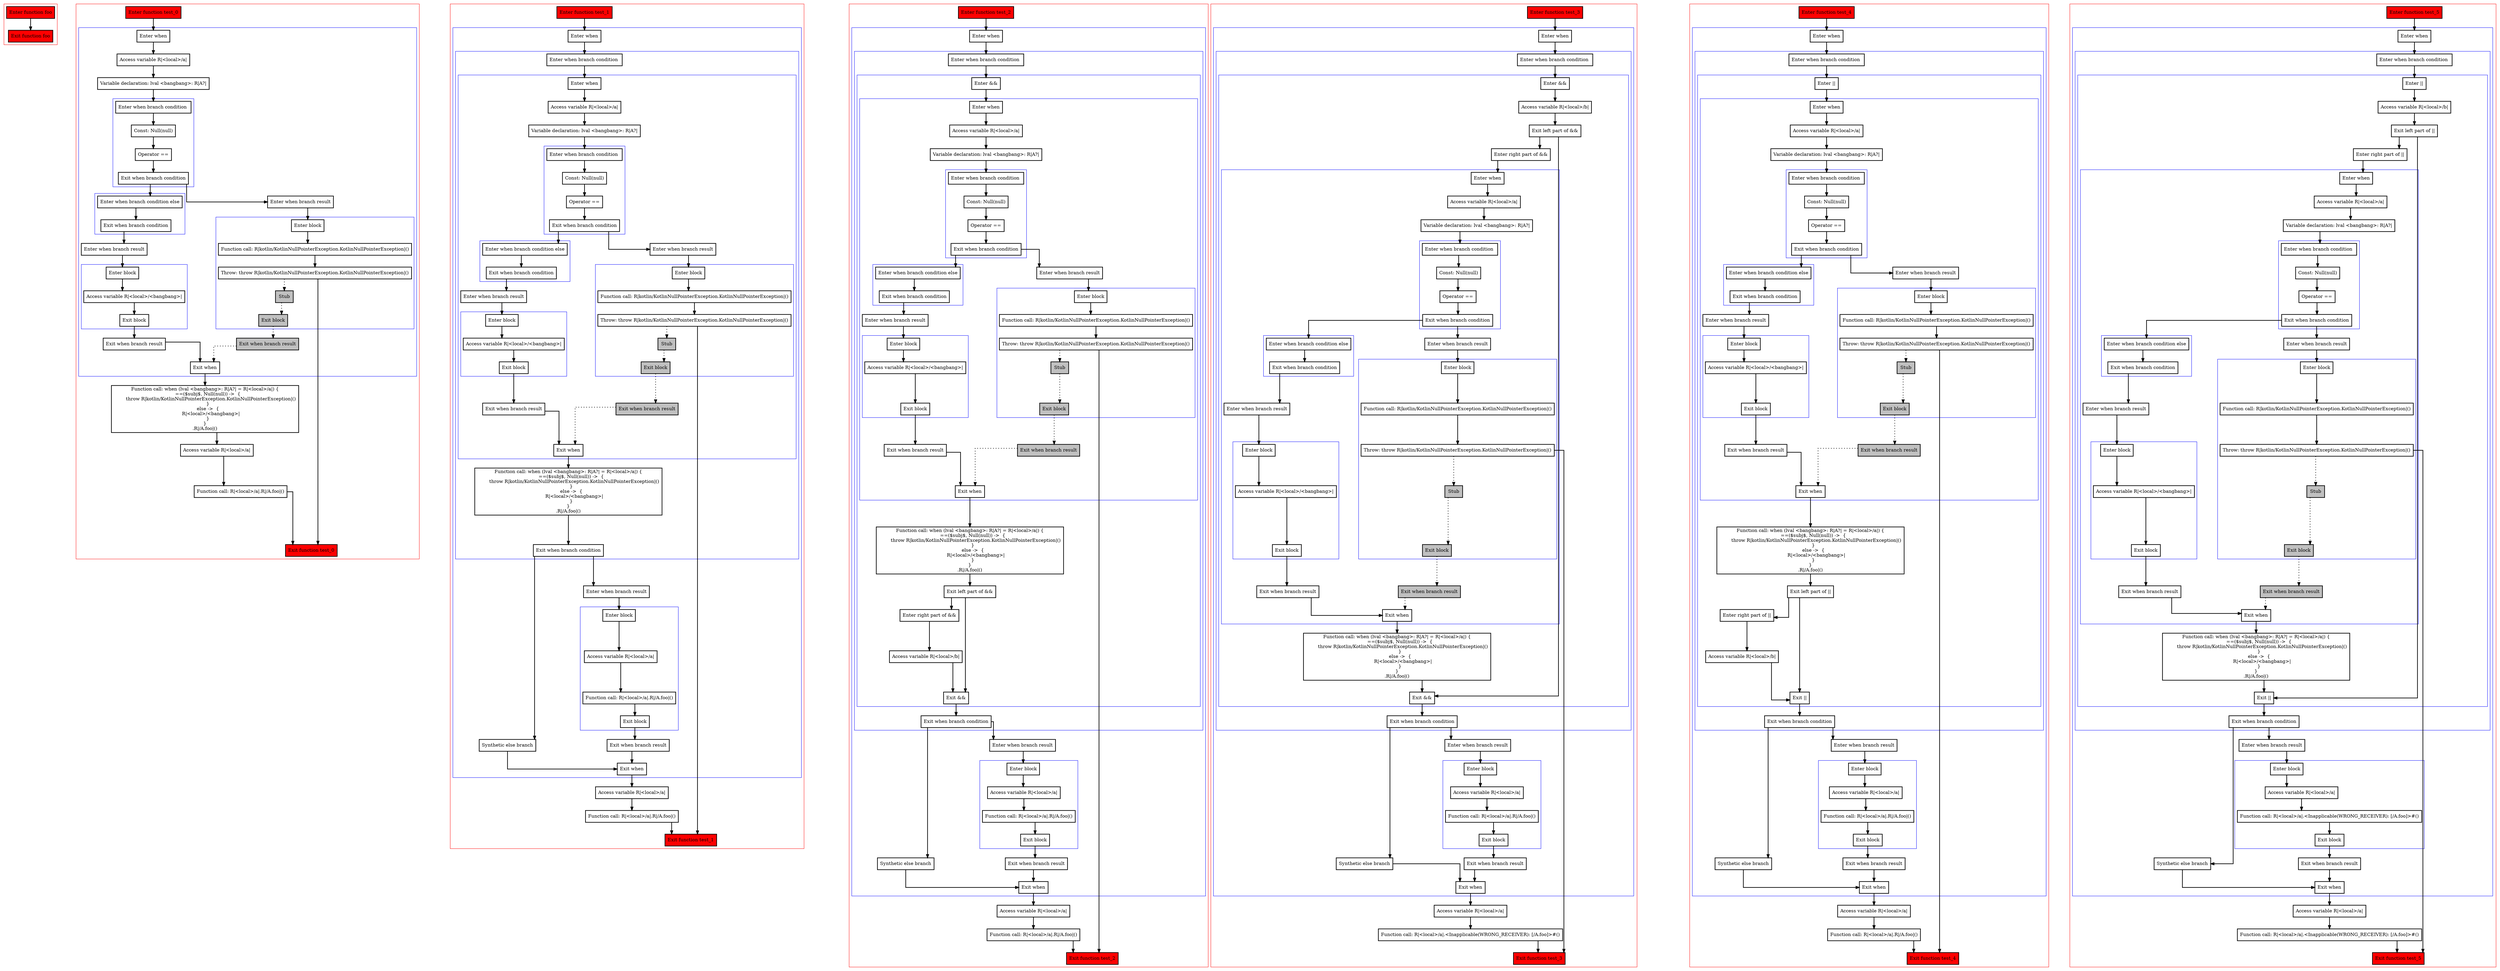 digraph bangbang_kt {
  graph [splines=ortho nodesep=3]
  node [shape=box penwidth=2]
  edge [penwidth=2]

  subgraph cluster_0 {
    color=red
    0 [label="Enter function foo" style="filled" fillcolor=red];
    1 [label="Exit function foo" style="filled" fillcolor=red];
  }

  0 -> {1};

  subgraph cluster_1 {
    color=red
    2 [label="Enter function test_0" style="filled" fillcolor=red];
    subgraph cluster_2 {
      color=blue
      3 [label="Enter when"];
      4 [label="Access variable R|<local>/a|"];
      5 [label="Variable declaration: lval <bangbang>: R|A?|"];
      subgraph cluster_3 {
        color=blue
        6 [label="Enter when branch condition "];
        7 [label="Const: Null(null)"];
        8 [label="Operator =="];
        9 [label="Exit when branch condition"];
      }
      subgraph cluster_4 {
        color=blue
        10 [label="Enter when branch condition else"];
        11 [label="Exit when branch condition"];
      }
      12 [label="Enter when branch result"];
      subgraph cluster_5 {
        color=blue
        13 [label="Enter block"];
        14 [label="Access variable R|<local>/<bangbang>|"];
        15 [label="Exit block"];
      }
      16 [label="Exit when branch result"];
      17 [label="Enter when branch result"];
      subgraph cluster_6 {
        color=blue
        18 [label="Enter block"];
        19 [label="Function call: R|kotlin/KotlinNullPointerException.KotlinNullPointerException|()"];
        20 [label="Throw: throw R|kotlin/KotlinNullPointerException.KotlinNullPointerException|()"];
        21 [label="Stub" style="filled" fillcolor=gray];
        22 [label="Exit block" style="filled" fillcolor=gray];
      }
      23 [label="Exit when branch result" style="filled" fillcolor=gray];
      24 [label="Exit when"];
    }
    25 [label="Function call: when (lval <bangbang>: R|A?| = R|<local>/a|) {
    ==($subj$, Null(null)) ->  {
        throw R|kotlin/KotlinNullPointerException.KotlinNullPointerException|()
    }
    else ->  {
        R|<local>/<bangbang>|
    }
}
.R|/A.foo|()"];
    26 [label="Access variable R|<local>/a|"];
    27 [label="Function call: R|<local>/a|.R|/A.foo|()"];
    28 [label="Exit function test_0" style="filled" fillcolor=red];
  }

  2 -> {3};
  3 -> {4};
  4 -> {5};
  5 -> {6};
  6 -> {7};
  7 -> {8};
  8 -> {9};
  9 -> {17 10};
  10 -> {11};
  11 -> {12};
  12 -> {13};
  13 -> {14};
  14 -> {15};
  15 -> {16};
  16 -> {24};
  17 -> {18};
  18 -> {19};
  19 -> {20};
  20 -> {28};
  20 -> {21} [style=dotted];
  21 -> {22} [style=dotted];
  22 -> {23} [style=dotted];
  23 -> {24} [style=dotted];
  24 -> {25};
  25 -> {26};
  26 -> {27};
  27 -> {28};

  subgraph cluster_7 {
    color=red
    29 [label="Enter function test_1" style="filled" fillcolor=red];
    subgraph cluster_8 {
      color=blue
      30 [label="Enter when"];
      subgraph cluster_9 {
        color=blue
        31 [label="Enter when branch condition "];
        subgraph cluster_10 {
          color=blue
          32 [label="Enter when"];
          33 [label="Access variable R|<local>/a|"];
          34 [label="Variable declaration: lval <bangbang>: R|A?|"];
          subgraph cluster_11 {
            color=blue
            35 [label="Enter when branch condition "];
            36 [label="Const: Null(null)"];
            37 [label="Operator =="];
            38 [label="Exit when branch condition"];
          }
          subgraph cluster_12 {
            color=blue
            39 [label="Enter when branch condition else"];
            40 [label="Exit when branch condition"];
          }
          41 [label="Enter when branch result"];
          subgraph cluster_13 {
            color=blue
            42 [label="Enter block"];
            43 [label="Access variable R|<local>/<bangbang>|"];
            44 [label="Exit block"];
          }
          45 [label="Exit when branch result"];
          46 [label="Enter when branch result"];
          subgraph cluster_14 {
            color=blue
            47 [label="Enter block"];
            48 [label="Function call: R|kotlin/KotlinNullPointerException.KotlinNullPointerException|()"];
            49 [label="Throw: throw R|kotlin/KotlinNullPointerException.KotlinNullPointerException|()"];
            50 [label="Stub" style="filled" fillcolor=gray];
            51 [label="Exit block" style="filled" fillcolor=gray];
          }
          52 [label="Exit when branch result" style="filled" fillcolor=gray];
          53 [label="Exit when"];
        }
        54 [label="Function call: when (lval <bangbang>: R|A?| = R|<local>/a|) {
    ==($subj$, Null(null)) ->  {
        throw R|kotlin/KotlinNullPointerException.KotlinNullPointerException|()
    }
    else ->  {
        R|<local>/<bangbang>|
    }
}
.R|/A.foo|()"];
        55 [label="Exit when branch condition"];
      }
      56 [label="Synthetic else branch"];
      57 [label="Enter when branch result"];
      subgraph cluster_15 {
        color=blue
        58 [label="Enter block"];
        59 [label="Access variable R|<local>/a|"];
        60 [label="Function call: R|<local>/a|.R|/A.foo|()"];
        61 [label="Exit block"];
      }
      62 [label="Exit when branch result"];
      63 [label="Exit when"];
    }
    64 [label="Access variable R|<local>/a|"];
    65 [label="Function call: R|<local>/a|.R|/A.foo|()"];
    66 [label="Exit function test_1" style="filled" fillcolor=red];
  }

  29 -> {30};
  30 -> {31};
  31 -> {32};
  32 -> {33};
  33 -> {34};
  34 -> {35};
  35 -> {36};
  36 -> {37};
  37 -> {38};
  38 -> {46 39};
  39 -> {40};
  40 -> {41};
  41 -> {42};
  42 -> {43};
  43 -> {44};
  44 -> {45};
  45 -> {53};
  46 -> {47};
  47 -> {48};
  48 -> {49};
  49 -> {66};
  49 -> {50} [style=dotted];
  50 -> {51} [style=dotted];
  51 -> {52} [style=dotted];
  52 -> {53} [style=dotted];
  53 -> {54};
  54 -> {55};
  55 -> {57 56};
  56 -> {63};
  57 -> {58};
  58 -> {59};
  59 -> {60};
  60 -> {61};
  61 -> {62};
  62 -> {63};
  63 -> {64};
  64 -> {65};
  65 -> {66};

  subgraph cluster_16 {
    color=red
    67 [label="Enter function test_2" style="filled" fillcolor=red];
    subgraph cluster_17 {
      color=blue
      68 [label="Enter when"];
      subgraph cluster_18 {
        color=blue
        69 [label="Enter when branch condition "];
        subgraph cluster_19 {
          color=blue
          70 [label="Enter &&"];
          subgraph cluster_20 {
            color=blue
            71 [label="Enter when"];
            72 [label="Access variable R|<local>/a|"];
            73 [label="Variable declaration: lval <bangbang>: R|A?|"];
            subgraph cluster_21 {
              color=blue
              74 [label="Enter when branch condition "];
              75 [label="Const: Null(null)"];
              76 [label="Operator =="];
              77 [label="Exit when branch condition"];
            }
            subgraph cluster_22 {
              color=blue
              78 [label="Enter when branch condition else"];
              79 [label="Exit when branch condition"];
            }
            80 [label="Enter when branch result"];
            subgraph cluster_23 {
              color=blue
              81 [label="Enter block"];
              82 [label="Access variable R|<local>/<bangbang>|"];
              83 [label="Exit block"];
            }
            84 [label="Exit when branch result"];
            85 [label="Enter when branch result"];
            subgraph cluster_24 {
              color=blue
              86 [label="Enter block"];
              87 [label="Function call: R|kotlin/KotlinNullPointerException.KotlinNullPointerException|()"];
              88 [label="Throw: throw R|kotlin/KotlinNullPointerException.KotlinNullPointerException|()"];
              89 [label="Stub" style="filled" fillcolor=gray];
              90 [label="Exit block" style="filled" fillcolor=gray];
            }
            91 [label="Exit when branch result" style="filled" fillcolor=gray];
            92 [label="Exit when"];
          }
          93 [label="Function call: when (lval <bangbang>: R|A?| = R|<local>/a|) {
    ==($subj$, Null(null)) ->  {
        throw R|kotlin/KotlinNullPointerException.KotlinNullPointerException|()
    }
    else ->  {
        R|<local>/<bangbang>|
    }
}
.R|/A.foo|()"];
          94 [label="Exit left part of &&"];
          95 [label="Enter right part of &&"];
          96 [label="Access variable R|<local>/b|"];
          97 [label="Exit &&"];
        }
        98 [label="Exit when branch condition"];
      }
      99 [label="Synthetic else branch"];
      100 [label="Enter when branch result"];
      subgraph cluster_25 {
        color=blue
        101 [label="Enter block"];
        102 [label="Access variable R|<local>/a|"];
        103 [label="Function call: R|<local>/a|.R|/A.foo|()"];
        104 [label="Exit block"];
      }
      105 [label="Exit when branch result"];
      106 [label="Exit when"];
    }
    107 [label="Access variable R|<local>/a|"];
    108 [label="Function call: R|<local>/a|.R|/A.foo|()"];
    109 [label="Exit function test_2" style="filled" fillcolor=red];
  }

  67 -> {68};
  68 -> {69};
  69 -> {70};
  70 -> {71};
  71 -> {72};
  72 -> {73};
  73 -> {74};
  74 -> {75};
  75 -> {76};
  76 -> {77};
  77 -> {85 78};
  78 -> {79};
  79 -> {80};
  80 -> {81};
  81 -> {82};
  82 -> {83};
  83 -> {84};
  84 -> {92};
  85 -> {86};
  86 -> {87};
  87 -> {88};
  88 -> {109};
  88 -> {89} [style=dotted];
  89 -> {90} [style=dotted];
  90 -> {91} [style=dotted];
  91 -> {92} [style=dotted];
  92 -> {93};
  93 -> {94};
  94 -> {97 95};
  95 -> {96};
  96 -> {97};
  97 -> {98};
  98 -> {100 99};
  99 -> {106};
  100 -> {101};
  101 -> {102};
  102 -> {103};
  103 -> {104};
  104 -> {105};
  105 -> {106};
  106 -> {107};
  107 -> {108};
  108 -> {109};

  subgraph cluster_26 {
    color=red
    110 [label="Enter function test_3" style="filled" fillcolor=red];
    subgraph cluster_27 {
      color=blue
      111 [label="Enter when"];
      subgraph cluster_28 {
        color=blue
        112 [label="Enter when branch condition "];
        subgraph cluster_29 {
          color=blue
          113 [label="Enter &&"];
          114 [label="Access variable R|<local>/b|"];
          115 [label="Exit left part of &&"];
          116 [label="Enter right part of &&"];
          subgraph cluster_30 {
            color=blue
            117 [label="Enter when"];
            118 [label="Access variable R|<local>/a|"];
            119 [label="Variable declaration: lval <bangbang>: R|A?|"];
            subgraph cluster_31 {
              color=blue
              120 [label="Enter when branch condition "];
              121 [label="Const: Null(null)"];
              122 [label="Operator =="];
              123 [label="Exit when branch condition"];
            }
            subgraph cluster_32 {
              color=blue
              124 [label="Enter when branch condition else"];
              125 [label="Exit when branch condition"];
            }
            126 [label="Enter when branch result"];
            subgraph cluster_33 {
              color=blue
              127 [label="Enter block"];
              128 [label="Access variable R|<local>/<bangbang>|"];
              129 [label="Exit block"];
            }
            130 [label="Exit when branch result"];
            131 [label="Enter when branch result"];
            subgraph cluster_34 {
              color=blue
              132 [label="Enter block"];
              133 [label="Function call: R|kotlin/KotlinNullPointerException.KotlinNullPointerException|()"];
              134 [label="Throw: throw R|kotlin/KotlinNullPointerException.KotlinNullPointerException|()"];
              135 [label="Stub" style="filled" fillcolor=gray];
              136 [label="Exit block" style="filled" fillcolor=gray];
            }
            137 [label="Exit when branch result" style="filled" fillcolor=gray];
            138 [label="Exit when"];
          }
          139 [label="Function call: when (lval <bangbang>: R|A?| = R|<local>/a|) {
    ==($subj$, Null(null)) ->  {
        throw R|kotlin/KotlinNullPointerException.KotlinNullPointerException|()
    }
    else ->  {
        R|<local>/<bangbang>|
    }
}
.R|/A.foo|()"];
          140 [label="Exit &&"];
        }
        141 [label="Exit when branch condition"];
      }
      142 [label="Synthetic else branch"];
      143 [label="Enter when branch result"];
      subgraph cluster_35 {
        color=blue
        144 [label="Enter block"];
        145 [label="Access variable R|<local>/a|"];
        146 [label="Function call: R|<local>/a|.R|/A.foo|()"];
        147 [label="Exit block"];
      }
      148 [label="Exit when branch result"];
      149 [label="Exit when"];
    }
    150 [label="Access variable R|<local>/a|"];
    151 [label="Function call: R|<local>/a|.<Inapplicable(WRONG_RECEIVER): [/A.foo]>#()"];
    152 [label="Exit function test_3" style="filled" fillcolor=red];
  }

  110 -> {111};
  111 -> {112};
  112 -> {113};
  113 -> {114};
  114 -> {115};
  115 -> {140 116};
  116 -> {117};
  117 -> {118};
  118 -> {119};
  119 -> {120};
  120 -> {121};
  121 -> {122};
  122 -> {123};
  123 -> {131 124};
  124 -> {125};
  125 -> {126};
  126 -> {127};
  127 -> {128};
  128 -> {129};
  129 -> {130};
  130 -> {138};
  131 -> {132};
  132 -> {133};
  133 -> {134};
  134 -> {152};
  134 -> {135} [style=dotted];
  135 -> {136} [style=dotted];
  136 -> {137} [style=dotted];
  137 -> {138} [style=dotted];
  138 -> {139};
  139 -> {140};
  140 -> {141};
  141 -> {143 142};
  142 -> {149};
  143 -> {144};
  144 -> {145};
  145 -> {146};
  146 -> {147};
  147 -> {148};
  148 -> {149};
  149 -> {150};
  150 -> {151};
  151 -> {152};

  subgraph cluster_36 {
    color=red
    153 [label="Enter function test_4" style="filled" fillcolor=red];
    subgraph cluster_37 {
      color=blue
      154 [label="Enter when"];
      subgraph cluster_38 {
        color=blue
        155 [label="Enter when branch condition "];
        subgraph cluster_39 {
          color=blue
          156 [label="Enter ||"];
          subgraph cluster_40 {
            color=blue
            157 [label="Enter when"];
            158 [label="Access variable R|<local>/a|"];
            159 [label="Variable declaration: lval <bangbang>: R|A?|"];
            subgraph cluster_41 {
              color=blue
              160 [label="Enter when branch condition "];
              161 [label="Const: Null(null)"];
              162 [label="Operator =="];
              163 [label="Exit when branch condition"];
            }
            subgraph cluster_42 {
              color=blue
              164 [label="Enter when branch condition else"];
              165 [label="Exit when branch condition"];
            }
            166 [label="Enter when branch result"];
            subgraph cluster_43 {
              color=blue
              167 [label="Enter block"];
              168 [label="Access variable R|<local>/<bangbang>|"];
              169 [label="Exit block"];
            }
            170 [label="Exit when branch result"];
            171 [label="Enter when branch result"];
            subgraph cluster_44 {
              color=blue
              172 [label="Enter block"];
              173 [label="Function call: R|kotlin/KotlinNullPointerException.KotlinNullPointerException|()"];
              174 [label="Throw: throw R|kotlin/KotlinNullPointerException.KotlinNullPointerException|()"];
              175 [label="Stub" style="filled" fillcolor=gray];
              176 [label="Exit block" style="filled" fillcolor=gray];
            }
            177 [label="Exit when branch result" style="filled" fillcolor=gray];
            178 [label="Exit when"];
          }
          179 [label="Function call: when (lval <bangbang>: R|A?| = R|<local>/a|) {
    ==($subj$, Null(null)) ->  {
        throw R|kotlin/KotlinNullPointerException.KotlinNullPointerException|()
    }
    else ->  {
        R|<local>/<bangbang>|
    }
}
.R|/A.foo|()"];
          180 [label="Exit left part of ||"];
          181 [label="Enter right part of ||"];
          182 [label="Access variable R|<local>/b|"];
          183 [label="Exit ||"];
        }
        184 [label="Exit when branch condition"];
      }
      185 [label="Synthetic else branch"];
      186 [label="Enter when branch result"];
      subgraph cluster_45 {
        color=blue
        187 [label="Enter block"];
        188 [label="Access variable R|<local>/a|"];
        189 [label="Function call: R|<local>/a|.R|/A.foo|()"];
        190 [label="Exit block"];
      }
      191 [label="Exit when branch result"];
      192 [label="Exit when"];
    }
    193 [label="Access variable R|<local>/a|"];
    194 [label="Function call: R|<local>/a|.R|/A.foo|()"];
    195 [label="Exit function test_4" style="filled" fillcolor=red];
  }

  153 -> {154};
  154 -> {155};
  155 -> {156};
  156 -> {157};
  157 -> {158};
  158 -> {159};
  159 -> {160};
  160 -> {161};
  161 -> {162};
  162 -> {163};
  163 -> {171 164};
  164 -> {165};
  165 -> {166};
  166 -> {167};
  167 -> {168};
  168 -> {169};
  169 -> {170};
  170 -> {178};
  171 -> {172};
  172 -> {173};
  173 -> {174};
  174 -> {195};
  174 -> {175} [style=dotted];
  175 -> {176} [style=dotted];
  176 -> {177} [style=dotted];
  177 -> {178} [style=dotted];
  178 -> {179};
  179 -> {180};
  180 -> {183 181};
  181 -> {182};
  182 -> {183};
  183 -> {184};
  184 -> {186 185};
  185 -> {192};
  186 -> {187};
  187 -> {188};
  188 -> {189};
  189 -> {190};
  190 -> {191};
  191 -> {192};
  192 -> {193};
  193 -> {194};
  194 -> {195};

  subgraph cluster_46 {
    color=red
    196 [label="Enter function test_5" style="filled" fillcolor=red];
    subgraph cluster_47 {
      color=blue
      197 [label="Enter when"];
      subgraph cluster_48 {
        color=blue
        198 [label="Enter when branch condition "];
        subgraph cluster_49 {
          color=blue
          199 [label="Enter ||"];
          200 [label="Access variable R|<local>/b|"];
          201 [label="Exit left part of ||"];
          202 [label="Enter right part of ||"];
          subgraph cluster_50 {
            color=blue
            203 [label="Enter when"];
            204 [label="Access variable R|<local>/a|"];
            205 [label="Variable declaration: lval <bangbang>: R|A?|"];
            subgraph cluster_51 {
              color=blue
              206 [label="Enter when branch condition "];
              207 [label="Const: Null(null)"];
              208 [label="Operator =="];
              209 [label="Exit when branch condition"];
            }
            subgraph cluster_52 {
              color=blue
              210 [label="Enter when branch condition else"];
              211 [label="Exit when branch condition"];
            }
            212 [label="Enter when branch result"];
            subgraph cluster_53 {
              color=blue
              213 [label="Enter block"];
              214 [label="Access variable R|<local>/<bangbang>|"];
              215 [label="Exit block"];
            }
            216 [label="Exit when branch result"];
            217 [label="Enter when branch result"];
            subgraph cluster_54 {
              color=blue
              218 [label="Enter block"];
              219 [label="Function call: R|kotlin/KotlinNullPointerException.KotlinNullPointerException|()"];
              220 [label="Throw: throw R|kotlin/KotlinNullPointerException.KotlinNullPointerException|()"];
              221 [label="Stub" style="filled" fillcolor=gray];
              222 [label="Exit block" style="filled" fillcolor=gray];
            }
            223 [label="Exit when branch result" style="filled" fillcolor=gray];
            224 [label="Exit when"];
          }
          225 [label="Function call: when (lval <bangbang>: R|A?| = R|<local>/a|) {
    ==($subj$, Null(null)) ->  {
        throw R|kotlin/KotlinNullPointerException.KotlinNullPointerException|()
    }
    else ->  {
        R|<local>/<bangbang>|
    }
}
.R|/A.foo|()"];
          226 [label="Exit ||"];
        }
        227 [label="Exit when branch condition"];
      }
      228 [label="Synthetic else branch"];
      229 [label="Enter when branch result"];
      subgraph cluster_55 {
        color=blue
        230 [label="Enter block"];
        231 [label="Access variable R|<local>/a|"];
        232 [label="Function call: R|<local>/a|.<Inapplicable(WRONG_RECEIVER): [/A.foo]>#()"];
        233 [label="Exit block"];
      }
      234 [label="Exit when branch result"];
      235 [label="Exit when"];
    }
    236 [label="Access variable R|<local>/a|"];
    237 [label="Function call: R|<local>/a|.<Inapplicable(WRONG_RECEIVER): [/A.foo]>#()"];
    238 [label="Exit function test_5" style="filled" fillcolor=red];
  }

  196 -> {197};
  197 -> {198};
  198 -> {199};
  199 -> {200};
  200 -> {201};
  201 -> {226 202};
  202 -> {203};
  203 -> {204};
  204 -> {205};
  205 -> {206};
  206 -> {207};
  207 -> {208};
  208 -> {209};
  209 -> {217 210};
  210 -> {211};
  211 -> {212};
  212 -> {213};
  213 -> {214};
  214 -> {215};
  215 -> {216};
  216 -> {224};
  217 -> {218};
  218 -> {219};
  219 -> {220};
  220 -> {238};
  220 -> {221} [style=dotted];
  221 -> {222} [style=dotted];
  222 -> {223} [style=dotted];
  223 -> {224} [style=dotted];
  224 -> {225};
  225 -> {226};
  226 -> {227};
  227 -> {229 228};
  228 -> {235};
  229 -> {230};
  230 -> {231};
  231 -> {232};
  232 -> {233};
  233 -> {234};
  234 -> {235};
  235 -> {236};
  236 -> {237};
  237 -> {238};

}
